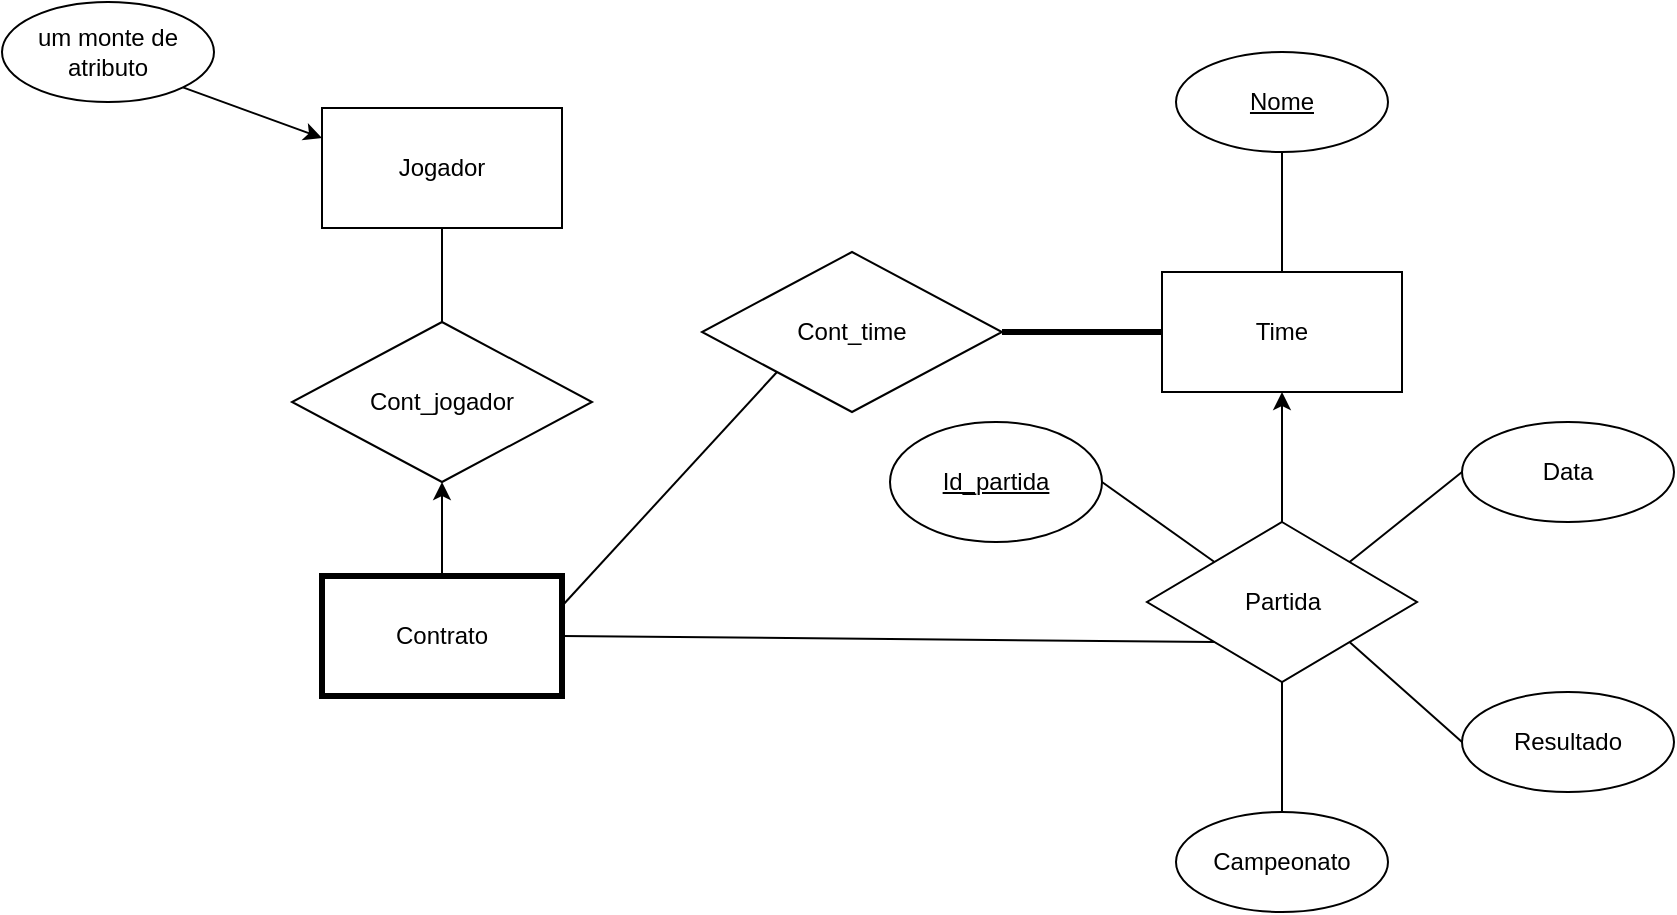 <mxfile version="11.3.1" type="device" pages="1"><diagram id="lmRr7iZ6YeliKe3Rizch" name="Page-1"><mxGraphModel dx="1422" dy="794" grid="1" gridSize="10" guides="1" tooltips="1" connect="1" arrows="1" fold="1" page="1" pageScale="1" pageWidth="1169" pageHeight="827" math="0" shadow="0"><root><mxCell id="0"/><mxCell id="1" parent="0"/><mxCell id="DoaMA-KPyvmN4hMGdSBJ-34" style="edgeStyle=orthogonalEdgeStyle;rounded=0;orthogonalLoop=1;jettySize=auto;html=1;exitX=0.5;exitY=1;exitDx=0;exitDy=0;entryX=0.5;entryY=0;entryDx=0;entryDy=0;endArrow=none;endFill=0;strokeWidth=1;" parent="1" source="DoaMA-KPyvmN4hMGdSBJ-2" target="DoaMA-KPyvmN4hMGdSBJ-33" edge="1"><mxGeometry relative="1" as="geometry"/></mxCell><mxCell id="DoaMA-KPyvmN4hMGdSBJ-2" value="Jogador" style="rounded=0;whiteSpace=wrap;html=1;" parent="1" vertex="1"><mxGeometry x="300" y="108" width="120" height="60" as="geometry"/></mxCell><mxCell id="DoaMA-KPyvmN4hMGdSBJ-15" style="edgeStyle=orthogonalEdgeStyle;rounded=0;orthogonalLoop=1;jettySize=auto;html=1;exitX=0.5;exitY=0;exitDx=0;exitDy=0;entryX=0.5;entryY=1;entryDx=0;entryDy=0;endArrow=classic;endFill=1;strokeWidth=1;" parent="1" source="DoaMA-KPyvmN4hMGdSBJ-14" target="DoaMA-KPyvmN4hMGdSBJ-4" edge="1"><mxGeometry relative="1" as="geometry"/></mxCell><mxCell id="DoaMA-KPyvmN4hMGdSBJ-4" value="Time" style="rounded=0;whiteSpace=wrap;html=1;strokeWidth=1;" parent="1" vertex="1"><mxGeometry x="720" y="190" width="120" height="60" as="geometry"/></mxCell><mxCell id="DoaMA-KPyvmN4hMGdSBJ-9" style="rounded=0;orthogonalLoop=1;jettySize=auto;html=1;exitX=1;exitY=1;exitDx=0;exitDy=0;entryX=0;entryY=0.25;entryDx=0;entryDy=0;" parent="1" source="DoaMA-KPyvmN4hMGdSBJ-8" target="DoaMA-KPyvmN4hMGdSBJ-2" edge="1"><mxGeometry relative="1" as="geometry"/></mxCell><mxCell id="DoaMA-KPyvmN4hMGdSBJ-8" value="um monte de atributo" style="ellipse;whiteSpace=wrap;html=1;" parent="1" vertex="1"><mxGeometry x="140" y="55" width="106" height="50" as="geometry"/></mxCell><mxCell id="DoaMA-KPyvmN4hMGdSBJ-14" value="Partida" style="rhombus;whiteSpace=wrap;html=1;strokeWidth=1;" parent="1" vertex="1"><mxGeometry x="712.5" y="315" width="135" height="80" as="geometry"/></mxCell><mxCell id="DoaMA-KPyvmN4hMGdSBJ-20" style="rounded=0;orthogonalLoop=1;jettySize=auto;html=1;exitX=1;exitY=0.5;exitDx=0;exitDy=0;endArrow=none;endFill=0;strokeWidth=1;entryX=0;entryY=0;entryDx=0;entryDy=0;" parent="1" source="DoaMA-KPyvmN4hMGdSBJ-19" target="DoaMA-KPyvmN4hMGdSBJ-14" edge="1"><mxGeometry relative="1" as="geometry"/></mxCell><mxCell id="DoaMA-KPyvmN4hMGdSBJ-19" value="&lt;u&gt;Id_partida&lt;/u&gt;" style="ellipse;whiteSpace=wrap;html=1;" parent="1" vertex="1"><mxGeometry x="584" y="265" width="106" height="60" as="geometry"/></mxCell><mxCell id="DoaMA-KPyvmN4hMGdSBJ-23" style="rounded=0;orthogonalLoop=1;jettySize=auto;html=1;exitX=0;exitY=0.5;exitDx=0;exitDy=0;entryX=1;entryY=0;entryDx=0;entryDy=0;endArrow=none;endFill=0;strokeWidth=1;" parent="1" source="DoaMA-KPyvmN4hMGdSBJ-21" target="DoaMA-KPyvmN4hMGdSBJ-14" edge="1"><mxGeometry relative="1" as="geometry"/></mxCell><mxCell id="DoaMA-KPyvmN4hMGdSBJ-21" value="Data" style="ellipse;whiteSpace=wrap;html=1;" parent="1" vertex="1"><mxGeometry x="870" y="265" width="106" height="50" as="geometry"/></mxCell><mxCell id="DoaMA-KPyvmN4hMGdSBJ-24" style="rounded=0;orthogonalLoop=1;jettySize=auto;html=1;exitX=0;exitY=0.5;exitDx=0;exitDy=0;entryX=1;entryY=1;entryDx=0;entryDy=0;endArrow=none;endFill=0;strokeWidth=1;" parent="1" source="DoaMA-KPyvmN4hMGdSBJ-22" target="DoaMA-KPyvmN4hMGdSBJ-14" edge="1"><mxGeometry relative="1" as="geometry"/></mxCell><mxCell id="DoaMA-KPyvmN4hMGdSBJ-22" value="Resultado" style="ellipse;whiteSpace=wrap;html=1;" parent="1" vertex="1"><mxGeometry x="870" y="400" width="106" height="50" as="geometry"/></mxCell><mxCell id="DoaMA-KPyvmN4hMGdSBJ-26" style="edgeStyle=orthogonalEdgeStyle;rounded=0;orthogonalLoop=1;jettySize=auto;html=1;exitX=0.5;exitY=1;exitDx=0;exitDy=0;entryX=0.5;entryY=0;entryDx=0;entryDy=0;endArrow=none;endFill=0;strokeWidth=1;" parent="1" source="DoaMA-KPyvmN4hMGdSBJ-25" target="DoaMA-KPyvmN4hMGdSBJ-4" edge="1"><mxGeometry relative="1" as="geometry"/></mxCell><mxCell id="DoaMA-KPyvmN4hMGdSBJ-25" value="&lt;u&gt;Nome&lt;/u&gt;" style="ellipse;whiteSpace=wrap;html=1;" parent="1" vertex="1"><mxGeometry x="727" y="80" width="106" height="50" as="geometry"/></mxCell><mxCell id="DoaMA-KPyvmN4hMGdSBJ-38" style="rounded=0;orthogonalLoop=1;jettySize=auto;html=1;exitX=0.5;exitY=0;exitDx=0;exitDy=0;entryX=0.5;entryY=1;entryDx=0;entryDy=0;endArrow=classic;endFill=1;strokeWidth=1;" parent="1" source="DoaMA-KPyvmN4hMGdSBJ-37" target="DoaMA-KPyvmN4hMGdSBJ-33" edge="1"><mxGeometry relative="1" as="geometry"/></mxCell><mxCell id="DoaMA-KPyvmN4hMGdSBJ-33" value="Cont_jogador" style="rhombus;whiteSpace=wrap;html=1;strokeWidth=1;" parent="1" vertex="1"><mxGeometry x="285" y="215" width="150" height="80" as="geometry"/></mxCell><mxCell id="DoaMA-KPyvmN4hMGdSBJ-40" style="rounded=0;orthogonalLoop=1;jettySize=auto;html=1;exitX=1;exitY=0.25;exitDx=0;exitDy=0;entryX=0;entryY=1;entryDx=0;entryDy=0;endArrow=none;endFill=0;strokeWidth=1;" parent="1" source="DoaMA-KPyvmN4hMGdSBJ-37" target="DoaMA-KPyvmN4hMGdSBJ-39" edge="1"><mxGeometry relative="1" as="geometry"/></mxCell><mxCell id="DoaMA-KPyvmN4hMGdSBJ-37" value="Contrato" style="rounded=0;whiteSpace=wrap;html=1;strokeWidth=3;" parent="1" vertex="1"><mxGeometry x="300" y="342" width="120" height="60" as="geometry"/></mxCell><mxCell id="DoaMA-KPyvmN4hMGdSBJ-41" style="edgeStyle=orthogonalEdgeStyle;rounded=0;orthogonalLoop=1;jettySize=auto;html=1;exitX=1;exitY=0.5;exitDx=0;exitDy=0;entryX=0;entryY=0.5;entryDx=0;entryDy=0;endArrow=none;endFill=0;strokeWidth=3;" parent="1" source="DoaMA-KPyvmN4hMGdSBJ-39" target="DoaMA-KPyvmN4hMGdSBJ-4" edge="1"><mxGeometry relative="1" as="geometry"/></mxCell><mxCell id="DoaMA-KPyvmN4hMGdSBJ-39" value="Cont_time" style="rhombus;whiteSpace=wrap;html=1;strokeWidth=1;" parent="1" vertex="1"><mxGeometry x="490" y="180" width="150" height="80" as="geometry"/></mxCell><mxCell id="DoaMA-KPyvmN4hMGdSBJ-44" style="rounded=0;orthogonalLoop=1;jettySize=auto;html=1;exitX=0;exitY=1;exitDx=0;exitDy=0;entryX=1;entryY=0.5;entryDx=0;entryDy=0;endArrow=none;endFill=0;strokeWidth=1;" parent="1" source="DoaMA-KPyvmN4hMGdSBJ-14" target="DoaMA-KPyvmN4hMGdSBJ-37" edge="1"><mxGeometry relative="1" as="geometry"/></mxCell><mxCell id="YlLW2rvkUXCFy7Ck64YI-3" style="edgeStyle=none;rounded=0;orthogonalLoop=1;jettySize=auto;html=1;exitX=0.5;exitY=0;exitDx=0;exitDy=0;endArrow=none;endFill=0;" edge="1" parent="1" source="YlLW2rvkUXCFy7Ck64YI-2" target="DoaMA-KPyvmN4hMGdSBJ-14"><mxGeometry relative="1" as="geometry"/></mxCell><mxCell id="YlLW2rvkUXCFy7Ck64YI-2" value="Campeonato" style="ellipse;whiteSpace=wrap;html=1;" vertex="1" parent="1"><mxGeometry x="727" y="460" width="106" height="50" as="geometry"/></mxCell></root></mxGraphModel></diagram></mxfile>